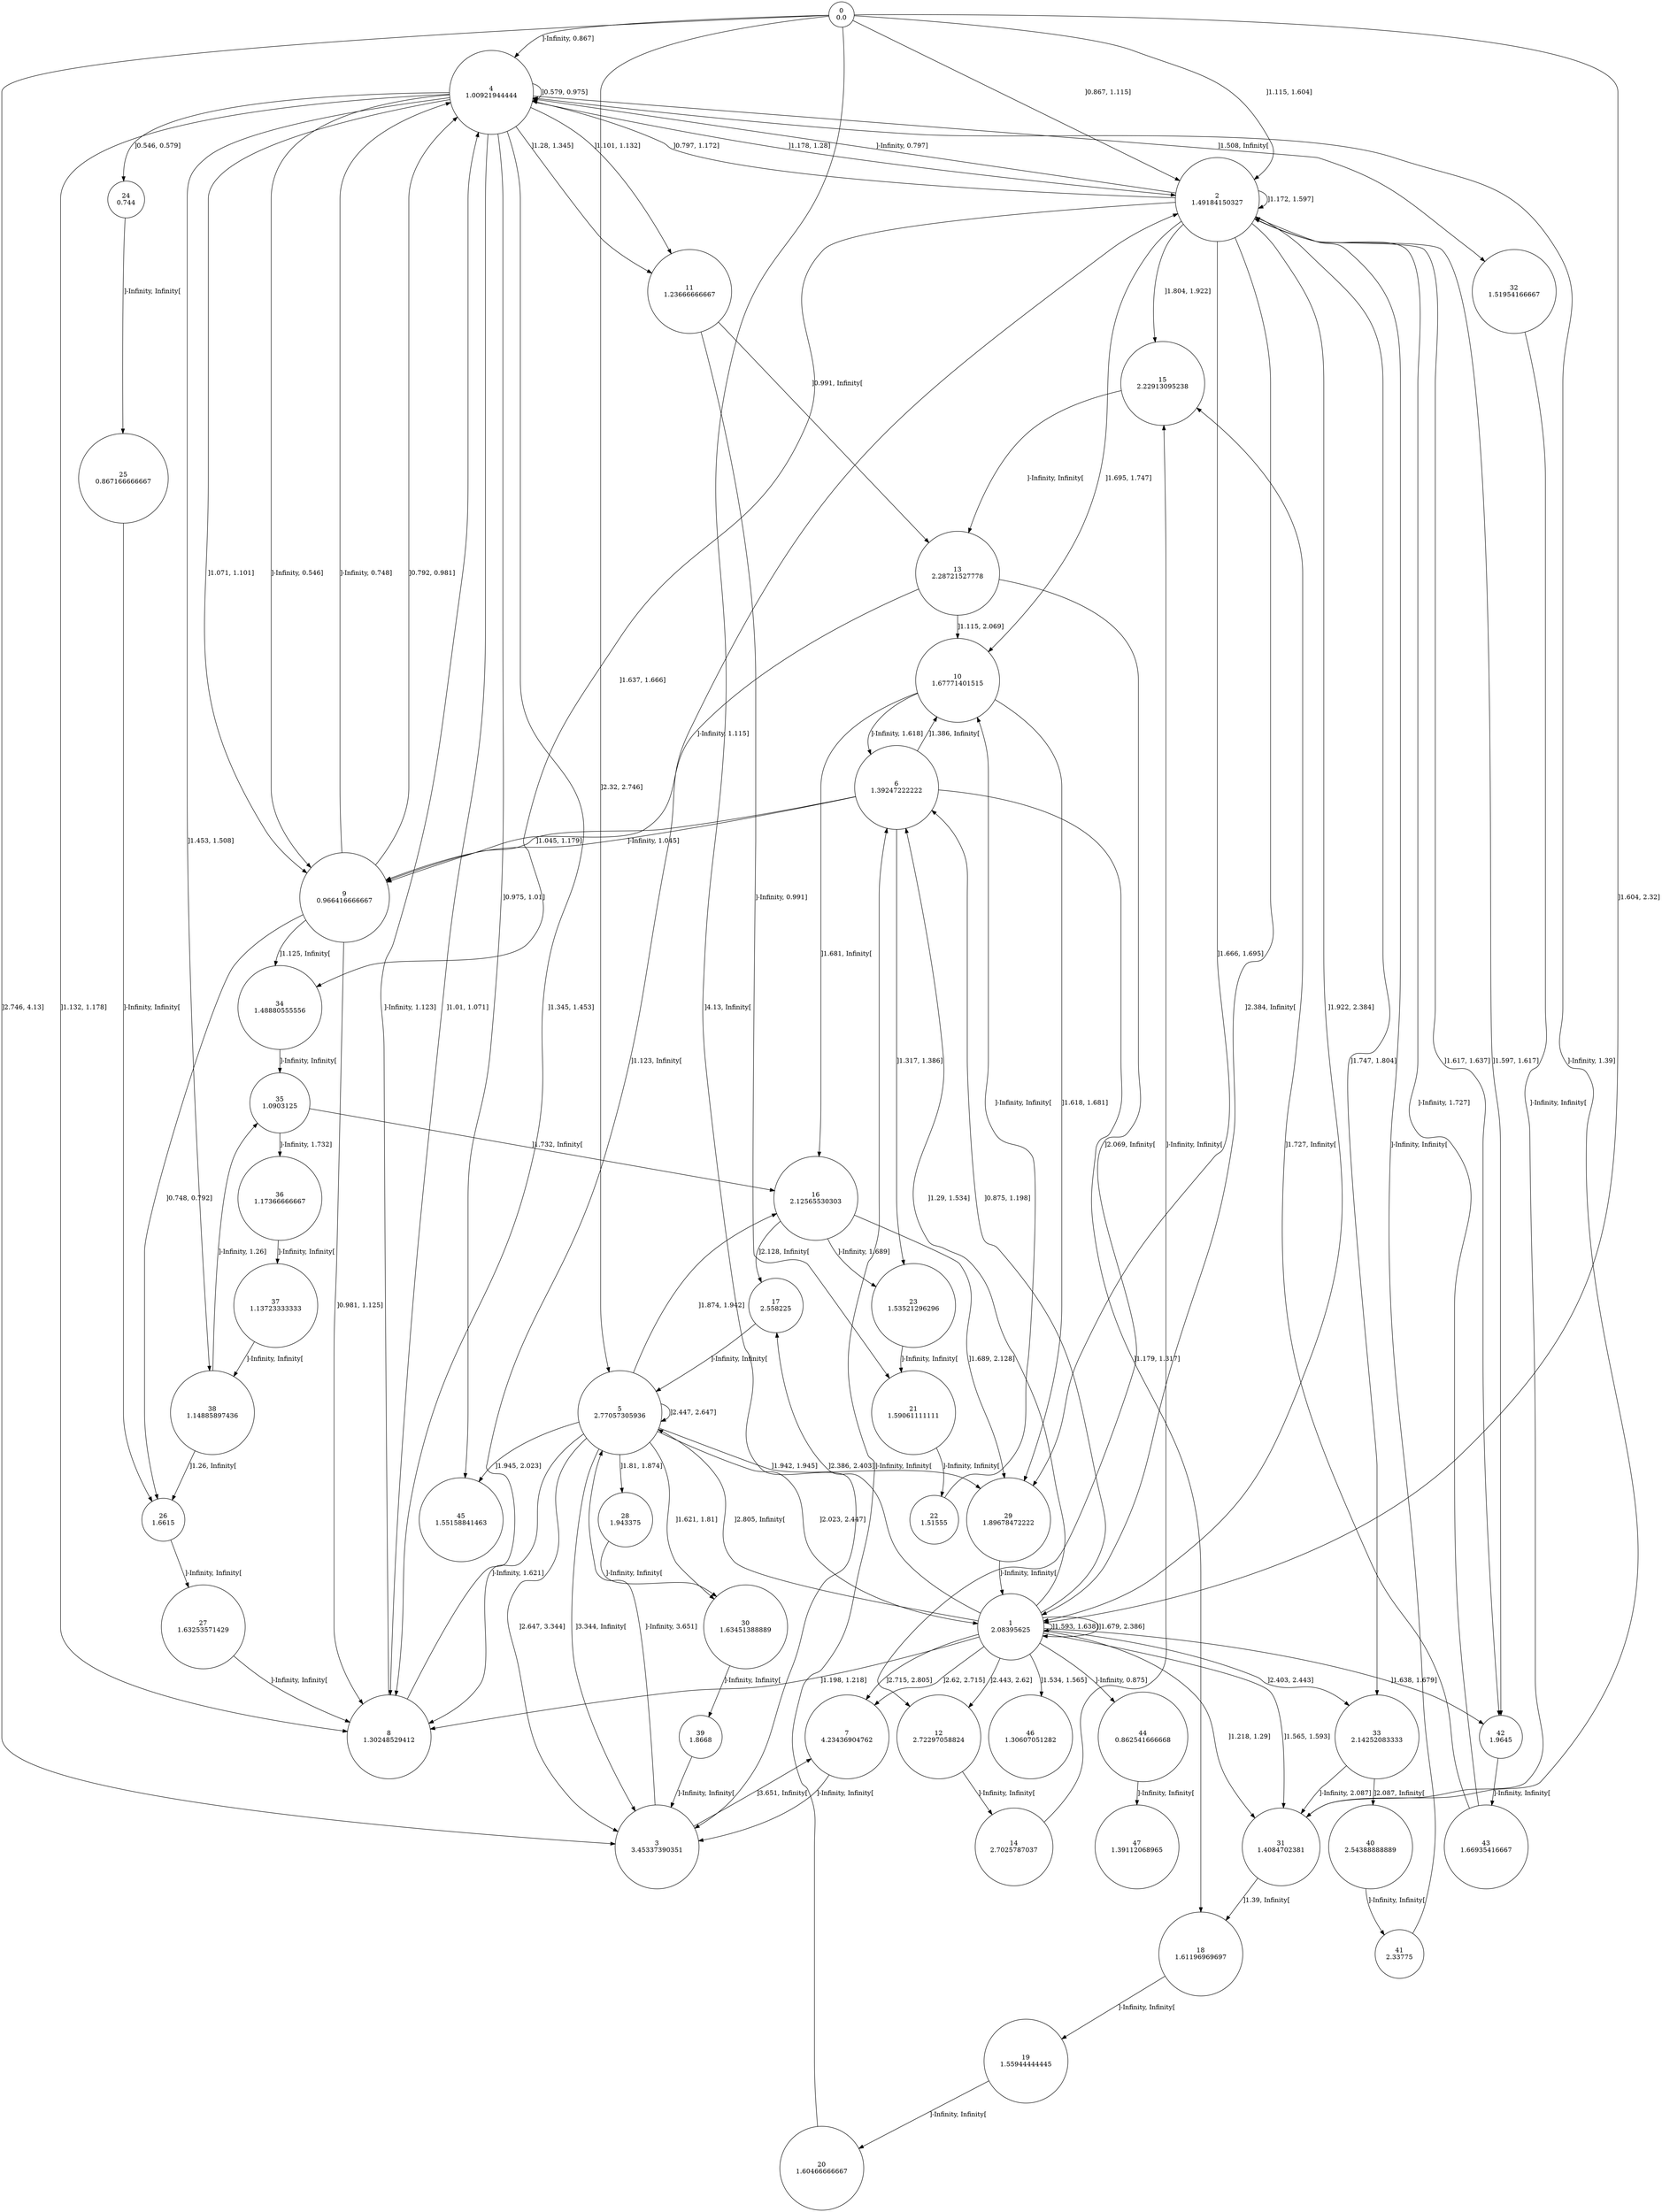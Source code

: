 digraph a {
0 [shape=circle, label="0\n0.0"];
	0 -> 4 [label="]-Infinity, 0.867]"];
	0 -> 2 [label="]0.867, 1.115]"];
	0 -> 2 [label="]1.115, 1.604]"];
	0 -> 1 [label="]1.604, 2.32]"];
	0 -> 5 [label="]2.32, 2.746]"];
	0 -> 3 [label="]2.746, 4.13]"];
	0 -> 3 [label="]4.13, Infinity["];
1 [shape=circle, label="1\n2.08395625"];
	1 -> 44 [label="]-Infinity, 0.875]"];
	1 -> 6 [label="]0.875, 1.198]"];
	1 -> 8 [label="]1.198, 1.218]"];
	1 -> 31 [label="]1.218, 1.29]"];
	1 -> 6 [label="]1.29, 1.534]"];
	1 -> 46 [label="]1.534, 1.565]"];
	1 -> 31 [label="]1.565, 1.593]"];
	1 -> 1 [label="]1.593, 1.638]"];
	1 -> 42 [label="]1.638, 1.679]"];
	1 -> 1 [label="]1.679, 2.386]"];
	1 -> 17 [label="]2.386, 2.403]"];
	1 -> 33 [label="]2.403, 2.443]"];
	1 -> 12 [label="]2.443, 2.62]"];
	1 -> 7 [label="]2.62, 2.715]"];
	1 -> 7 [label="]2.715, 2.805]"];
	1 -> 5 [label="]2.805, Infinity["];
2 [shape=circle, label="2\n1.49184150327"];
	2 -> 4 [label="]-Infinity, 0.797]"];
	2 -> 4 [label="]0.797, 1.172]"];
	2 -> 2 [label="]1.172, 1.597]"];
	2 -> 42 [label="]1.597, 1.617]"];
	2 -> 42 [label="]1.617, 1.637]"];
	2 -> 34 [label="]1.637, 1.666]"];
	2 -> 29 [label="]1.666, 1.695]"];
	2 -> 10 [label="]1.695, 1.747]"];
	2 -> 33 [label="]1.747, 1.804]"];
	2 -> 15 [label="]1.804, 1.922]"];
	2 -> 1 [label="]1.922, 2.384]"];
	2 -> 1 [label="]2.384, Infinity["];
3 [shape=circle, label="3\n3.45337390351"];
	3 -> 5 [label="]-Infinity, 3.651]"];
	3 -> 7 [label="]3.651, Infinity["];
4 [shape=circle, label="4\n1.00921944444"];
	4 -> 9 [label="]-Infinity, 0.546]"];
	4 -> 24 [label="]0.546, 0.579]"];
	4 -> 4 [label="]0.579, 0.975]"];
	4 -> 45 [label="]0.975, 1.01]"];
	4 -> 8 [label="]1.01, 1.071]"];
	4 -> 9 [label="]1.071, 1.101]"];
	4 -> 11 [label="]1.101, 1.132]"];
	4 -> 8 [label="]1.132, 1.178]"];
	4 -> 2 [label="]1.178, 1.28]"];
	4 -> 11 [label="]1.28, 1.345]"];
	4 -> 8 [label="]1.345, 1.453]"];
	4 -> 38 [label="]1.453, 1.508]"];
	4 -> 32 [label="]1.508, Infinity["];
5 [shape=circle, label="5\n2.77057305936"];
	5 -> 8 [label="]-Infinity, 1.621]"];
	5 -> 30 [label="]1.621, 1.81]"];
	5 -> 28 [label="]1.81, 1.874]"];
	5 -> 16 [label="]1.874, 1.942]"];
	5 -> 29 [label="]1.942, 1.945]"];
	5 -> 45 [label="]1.945, 2.023]"];
	5 -> 1 [label="]2.023, 2.447]"];
	5 -> 5 [label="]2.447, 2.647]"];
	5 -> 3 [label="]2.647, 3.344]"];
	5 -> 3 [label="]3.344, Infinity["];
6 [shape=circle, label="6\n1.39247222222"];
	6 -> 9 [label="]-Infinity, 1.045]"];
	6 -> 9 [label="]1.045, 1.179]"];
	6 -> 18 [label="]1.179, 1.317]"];
	6 -> 23 [label="]1.317, 1.386]"];
	6 -> 10 [label="]1.386, Infinity["];
7 [shape=circle, label="7\n4.23436904762"];
	7 -> 3 [label="]-Infinity, Infinity["];
8 [shape=circle, label="8\n1.30248529412"];
	8 -> 4 [label="]-Infinity, 1.123]"];
	8 -> 2 [label="]1.123, Infinity["];
9 [shape=circle, label="9\n0.966416666667"];
	9 -> 4 [label="]-Infinity, 0.748]"];
	9 -> 26 [label="]0.748, 0.792]"];
	9 -> 4 [label="]0.792, 0.981]"];
	9 -> 8 [label="]0.981, 1.125]"];
	9 -> 34 [label="]1.125, Infinity["];
10 [shape=circle, label="10\n1.67771401515"];
	10 -> 6 [label="]-Infinity, 1.618]"];
	10 -> 29 [label="]1.618, 1.681]"];
	10 -> 16 [label="]1.681, Infinity["];
11 [shape=circle, label="11\n1.23666666667"];
	11 -> 21 [label="]-Infinity, 0.991]"];
	11 -> 13 [label="]0.991, Infinity["];
12 [shape=circle, label="12\n2.72297058824"];
	12 -> 14 [label="]-Infinity, Infinity["];
13 [shape=circle, label="13\n2.28721527778"];
	13 -> 9 [label="]-Infinity, 1.115]"];
	13 -> 10 [label="]1.115, 2.069]"];
	13 -> 12 [label="]2.069, Infinity["];
14 [shape=circle, label="14\n2.7025787037"];
	14 -> 15 [label="]-Infinity, Infinity["];
15 [shape=circle, label="15\n2.22913095238"];
	15 -> 13 [label="]-Infinity, Infinity["];
16 [shape=circle, label="16\n2.12565530303"];
	16 -> 23 [label="]-Infinity, 1.689]"];
	16 -> 29 [label="]1.689, 2.128]"];
	16 -> 17 [label="]2.128, Infinity["];
17 [shape=circle, label="17\n2.558225"];
	17 -> 5 [label="]-Infinity, Infinity["];
18 [shape=circle, label="18\n1.61196969697"];
	18 -> 19 [label="]-Infinity, Infinity["];
19 [shape=circle, label="19\n1.55944444445"];
	19 -> 20 [label="]-Infinity, Infinity["];
20 [shape=circle, label="20\n1.60466666667"];
	20 -> 6 [label="]-Infinity, Infinity["];
21 [shape=circle, label="21\n1.59061111111"];
	21 -> 22 [label="]-Infinity, Infinity["];
22 [shape=circle, label="22\n1.51555"];
	22 -> 10 [label="]-Infinity, Infinity["];
23 [shape=circle, label="23\n1.53521296296"];
	23 -> 21 [label="]-Infinity, Infinity["];
24 [shape=circle, label="24\n0.744"];
	24 -> 25 [label="]-Infinity, Infinity["];
25 [shape=circle, label="25\n0.867166666667"];
	25 -> 26 [label="]-Infinity, Infinity["];
26 [shape=circle, label="26\n1.6615"];
	26 -> 27 [label="]-Infinity, Infinity["];
27 [shape=circle, label="27\n1.63253571429"];
	27 -> 8 [label="]-Infinity, Infinity["];
28 [shape=circle, label="28\n1.943375"];
	28 -> 30 [label="]-Infinity, Infinity["];
29 [shape=circle, label="29\n1.89678472222"];
	29 -> 1 [label="]-Infinity, Infinity["];
30 [shape=circle, label="30\n1.63451388889"];
	30 -> 39 [label="]-Infinity, Infinity["];
31 [shape=circle, label="31\n1.4084702381"];
	31 -> 4 [label="]-Infinity, 1.39]"];
	31 -> 18 [label="]1.39, Infinity["];
32 [shape=circle, label="32\n1.51954166667"];
	32 -> 31 [label="]-Infinity, Infinity["];
33 [shape=circle, label="33\n2.14252083333"];
	33 -> 31 [label="]-Infinity, 2.087]"];
	33 -> 40 [label="]2.087, Infinity["];
34 [shape=circle, label="34\n1.48880555556"];
	34 -> 35 [label="]-Infinity, Infinity["];
35 [shape=circle, label="35\n1.0903125"];
	35 -> 36 [label="]-Infinity, 1.732]"];
	35 -> 16 [label="]1.732, Infinity["];
36 [shape=circle, label="36\n1.17366666667"];
	36 -> 37 [label="]-Infinity, Infinity["];
37 [shape=circle, label="37\n1.13723333333"];
	37 -> 38 [label="]-Infinity, Infinity["];
38 [shape=circle, label="38\n1.14885897436"];
	38 -> 35 [label="]-Infinity, 1.26]"];
	38 -> 26 [label="]1.26, Infinity["];
39 [shape=circle, label="39\n1.8668"];
	39 -> 3 [label="]-Infinity, Infinity["];
40 [shape=circle, label="40\n2.54388888889"];
	40 -> 41 [label="]-Infinity, Infinity["];
41 [shape=circle, label="41\n2.33775"];
	41 -> 2 [label="]-Infinity, Infinity["];
42 [shape=circle, label="42\n1.9645"];
	42 -> 43 [label="]-Infinity, Infinity["];
43 [shape=circle, label="43\n1.66935416667"];
	43 -> 2 [label="]-Infinity, 1.727]"];
	43 -> 15 [label="]1.727, Infinity["];
44 [shape=circle, label="44\n0.862541666668"];
	44 -> 47 [label="]-Infinity, Infinity["];
45 [shape=circle, label="45\n1.55158841463"];
46 [shape=circle, label="46\n1.30607051282"];
47 [shape=circle, label="47\n1.39112068965"];
}